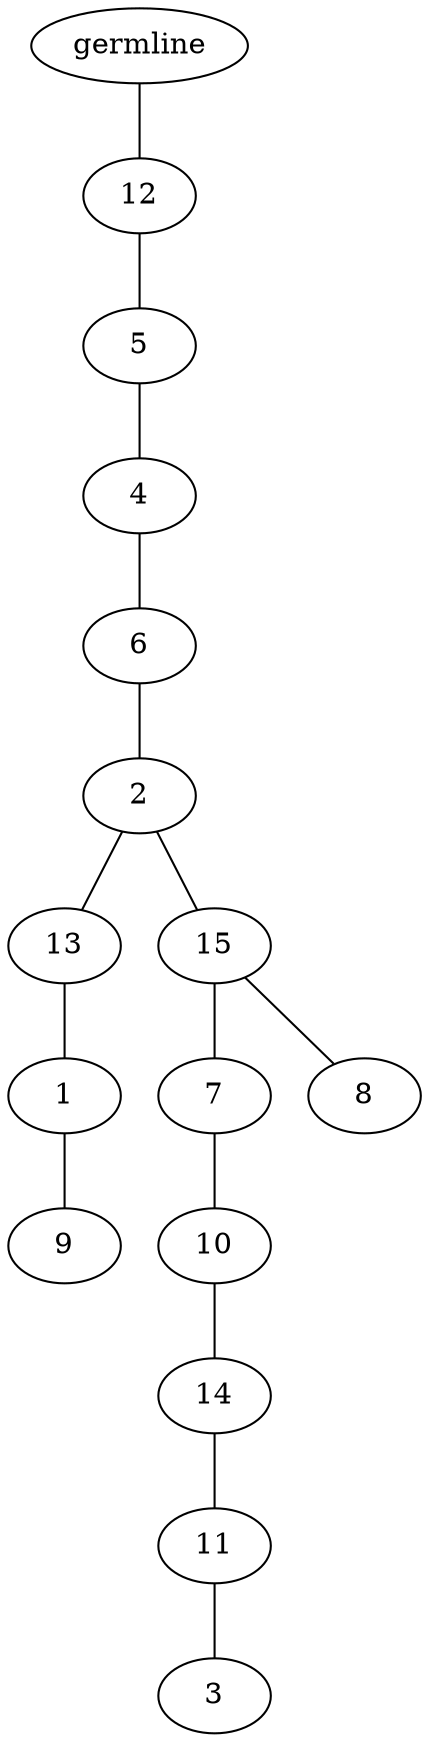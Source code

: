 graph tree {
    "140187781830304" [label="germline"];
    "140187781604640" [label="12"];
    "140187781604352" [label="5"];
    "140187781606176" [label="4"];
    "140187781718080" [label="6"];
    "140187781718416" [label="2"];
    "140187781718800" [label="13"];
    "140187781719184" [label="1"];
    "140187781719472" [label="9"];
    "140187781719712" [label="15"];
    "140187781718992" [label="7"];
    "140187781719856" [label="10"];
    "140187781720144" [label="14"];
    "140187781720480" [label="11"];
    "140187784450208" [label="3"];
    "140187781720432" [label="8"];
    "140187781830304" -- "140187781604640";
    "140187781604640" -- "140187781604352";
    "140187781604352" -- "140187781606176";
    "140187781606176" -- "140187781718080";
    "140187781718080" -- "140187781718416";
    "140187781718416" -- "140187781718800";
    "140187781718416" -- "140187781719712";
    "140187781718800" -- "140187781719184";
    "140187781719184" -- "140187781719472";
    "140187781719712" -- "140187781718992";
    "140187781719712" -- "140187781720432";
    "140187781718992" -- "140187781719856";
    "140187781719856" -- "140187781720144";
    "140187781720144" -- "140187781720480";
    "140187781720480" -- "140187784450208";
}
